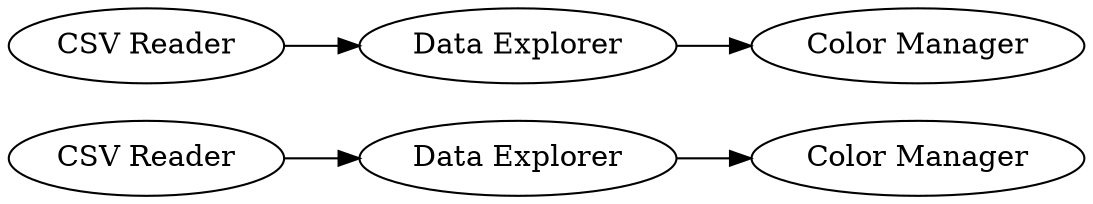 digraph {
	1 [label="CSV Reader"]
	2 [label="CSV Reader"]
	3 [label="Data Explorer"]
	4 [label="Color Manager"]
	5 [label="Data Explorer"]
	6 [label="Color Manager"]
	1 -> 3
	2 -> 5
	3 -> 4
	5 -> 6
	rankdir=LR
}
